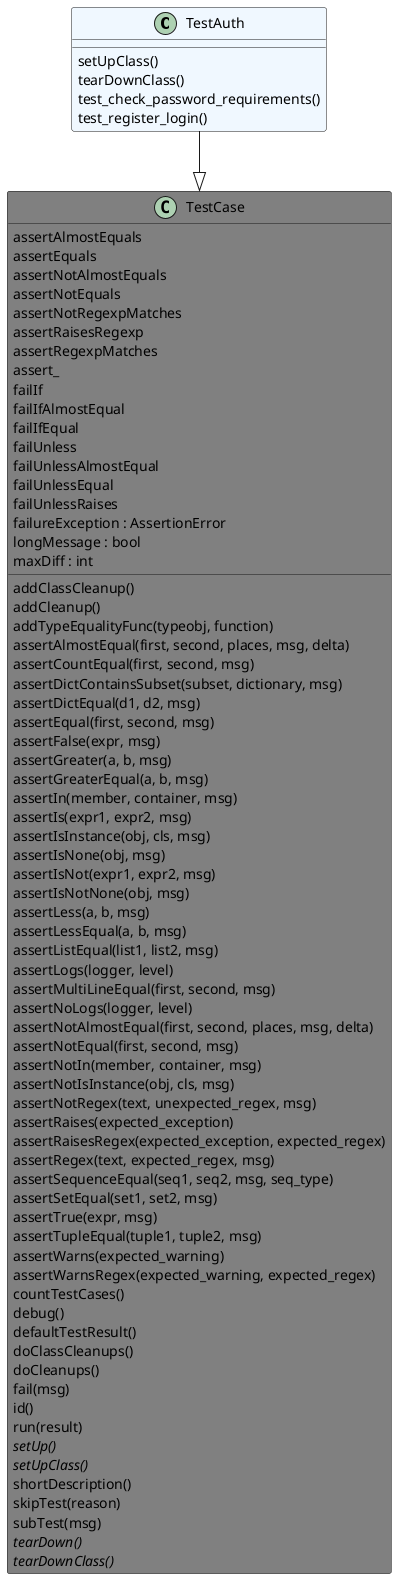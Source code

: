 @startuml classes
set namespaceSeparator none
class "TestAuth" as registration_test.TestAuth #aliceblue {
  setUpClass()
  tearDownClass()
  test_check_password_requirements()
  test_register_login()
}
class "TestCase" as unittest.case.TestCase #grey {
  assertAlmostEquals
  assertEquals
  assertNotAlmostEquals
  assertNotEquals
  assertNotRegexpMatches
  assertRaisesRegexp
  assertRegexpMatches
  assert_
  failIf
  failIfAlmostEqual
  failIfEqual
  failUnless
  failUnlessAlmostEqual
  failUnlessEqual
  failUnlessRaises
  failureException : AssertionError
  longMessage : bool
  maxDiff : int
  addClassCleanup()
  addCleanup()
  addTypeEqualityFunc(typeobj, function)
  assertAlmostEqual(first, second, places, msg, delta)
  assertCountEqual(first, second, msg)
  assertDictContainsSubset(subset, dictionary, msg)
  assertDictEqual(d1, d2, msg)
  assertEqual(first, second, msg)
  assertFalse(expr, msg)
  assertGreater(a, b, msg)
  assertGreaterEqual(a, b, msg)
  assertIn(member, container, msg)
  assertIs(expr1, expr2, msg)
  assertIsInstance(obj, cls, msg)
  assertIsNone(obj, msg)
  assertIsNot(expr1, expr2, msg)
  assertIsNotNone(obj, msg)
  assertLess(a, b, msg)
  assertLessEqual(a, b, msg)
  assertListEqual(list1, list2, msg)
  assertLogs(logger, level)
  assertMultiLineEqual(first, second, msg)
  assertNoLogs(logger, level)
  assertNotAlmostEqual(first, second, places, msg, delta)
  assertNotEqual(first, second, msg)
  assertNotIn(member, container, msg)
  assertNotIsInstance(obj, cls, msg)
  assertNotRegex(text, unexpected_regex, msg)
  assertRaises(expected_exception)
  assertRaisesRegex(expected_exception, expected_regex)
  assertRegex(text, expected_regex, msg)
  assertSequenceEqual(seq1, seq2, msg, seq_type)
  assertSetEqual(set1, set2, msg)
  assertTrue(expr, msg)
  assertTupleEqual(tuple1, tuple2, msg)
  assertWarns(expected_warning)
  assertWarnsRegex(expected_warning, expected_regex)
  countTestCases()
  debug()
  defaultTestResult()
  doClassCleanups()
  doCleanups()
  fail(msg)
  id()
  run(result)
  {abstract}setUp()
  {abstract}setUpClass()
  shortDescription()
  skipTest(reason)
  subTest(msg)
  {abstract}tearDown()
  {abstract}tearDownClass()
}
registration_test.TestAuth --|> unittest.case.TestCase
@enduml

